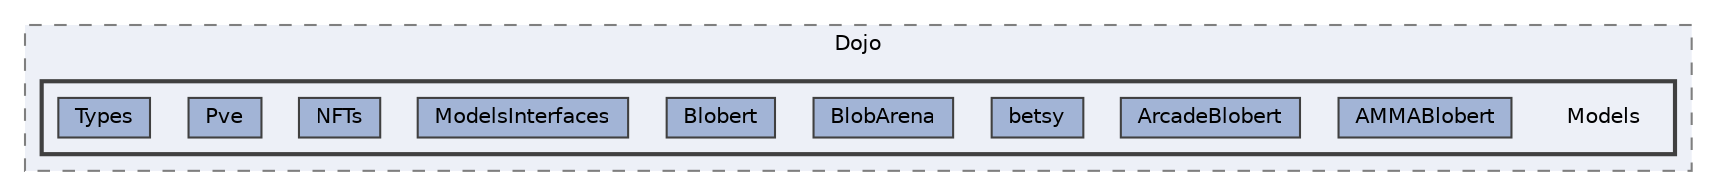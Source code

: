digraph "LogicLayer/Dojo/Models"
{
 // LATEX_PDF_SIZE
  bgcolor="transparent";
  edge [fontname=Helvetica,fontsize=10,labelfontname=Helvetica,labelfontsize=10];
  node [fontname=Helvetica,fontsize=10,shape=box,height=0.2,width=0.4];
  compound=true
  subgraph clusterdir_4ad6721910368cf521b5aa6ab352859d {
    graph [ bgcolor="#edf0f7", pencolor="grey50", label="Dojo", fontname=Helvetica,fontsize=10 style="filled,dashed", URL="dir_4ad6721910368cf521b5aa6ab352859d.html",tooltip=""]
  subgraph clusterdir_e2ae88535ebd72284cf8979c14d55523 {
    graph [ bgcolor="#edf0f7", pencolor="grey25", label="", fontname=Helvetica,fontsize=10 style="filled,bold", URL="dir_e2ae88535ebd72284cf8979c14d55523.html",tooltip=""]
    dir_e2ae88535ebd72284cf8979c14d55523 [shape=plaintext, label="Models"];
  dir_9f469a29097fb2adb6faa48d9a9a1d8f [label="AMMABlobert", fillcolor="#a2b4d6", color="grey25", style="filled", URL="dir_9f469a29097fb2adb6faa48d9a9a1d8f.html",tooltip=""];
  dir_e3b7561e8bf7a71ed1be6f915741b84e [label="ArcadeBlobert", fillcolor="#a2b4d6", color="grey25", style="filled", URL="dir_e3b7561e8bf7a71ed1be6f915741b84e.html",tooltip=""];
  dir_03e24a590084f72b6f633310258e9d94 [label="betsy", fillcolor="#a2b4d6", color="grey25", style="filled", URL="dir_03e24a590084f72b6f633310258e9d94.html",tooltip=""];
  dir_1ffa4be92b2fdd5437bed5383f8a7e90 [label="BlobArena", fillcolor="#a2b4d6", color="grey25", style="filled", URL="dir_1ffa4be92b2fdd5437bed5383f8a7e90.html",tooltip=""];
  dir_1d7f7778c0e5bcecd2ca20a8271b1047 [label="Blobert", fillcolor="#a2b4d6", color="grey25", style="filled", URL="dir_1d7f7778c0e5bcecd2ca20a8271b1047.html",tooltip=""];
  dir_fca651c2f4221c110af18b3780284fe7 [label="ModelsInterfaces", fillcolor="#a2b4d6", color="grey25", style="filled", URL="dir_fca651c2f4221c110af18b3780284fe7.html",tooltip=""];
  dir_78a19f9c378c34fa4e8e5c29f8e39fcc [label="NFTs", fillcolor="#a2b4d6", color="grey25", style="filled", URL="dir_78a19f9c378c34fa4e8e5c29f8e39fcc.html",tooltip=""];
  dir_be528e1a50d36969f903ee08ae695bb1 [label="Pve", fillcolor="#a2b4d6", color="grey25", style="filled", URL="dir_be528e1a50d36969f903ee08ae695bb1.html",tooltip=""];
  dir_e1b4825a0f48c0aeffb80629fa55b45f [label="Types", fillcolor="#a2b4d6", color="grey25", style="filled", URL="dir_e1b4825a0f48c0aeffb80629fa55b45f.html",tooltip=""];
  }
  }
}
